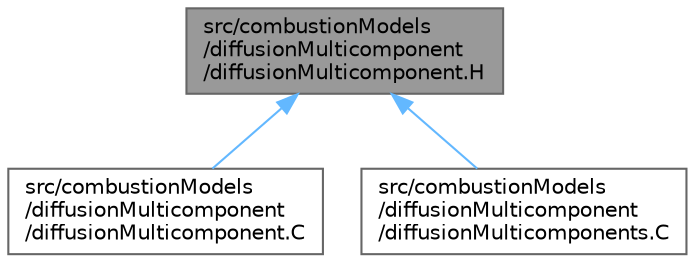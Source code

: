 digraph "src/combustionModels/diffusionMulticomponent/diffusionMulticomponent.H"
{
 // LATEX_PDF_SIZE
  bgcolor="transparent";
  edge [fontname=Helvetica,fontsize=10,labelfontname=Helvetica,labelfontsize=10];
  node [fontname=Helvetica,fontsize=10,shape=box,height=0.2,width=0.4];
  Node1 [id="Node000001",label="src/combustionModels\l/diffusionMulticomponent\l/diffusionMulticomponent.H",height=0.2,width=0.4,color="gray40", fillcolor="grey60", style="filled", fontcolor="black",tooltip=" "];
  Node1 -> Node2 [id="edge1_Node000001_Node000002",dir="back",color="steelblue1",style="solid",tooltip=" "];
  Node2 [id="Node000002",label="src/combustionModels\l/diffusionMulticomponent\l/diffusionMulticomponent.C",height=0.2,width=0.4,color="grey40", fillcolor="white", style="filled",URL="$diffusionMulticomponent_8C.html",tooltip=" "];
  Node1 -> Node3 [id="edge2_Node000001_Node000003",dir="back",color="steelblue1",style="solid",tooltip=" "];
  Node3 [id="Node000003",label="src/combustionModels\l/diffusionMulticomponent\l/diffusionMulticomponents.C",height=0.2,width=0.4,color="grey40", fillcolor="white", style="filled",URL="$diffusionMulticomponents_8C.html",tooltip=" "];
}
